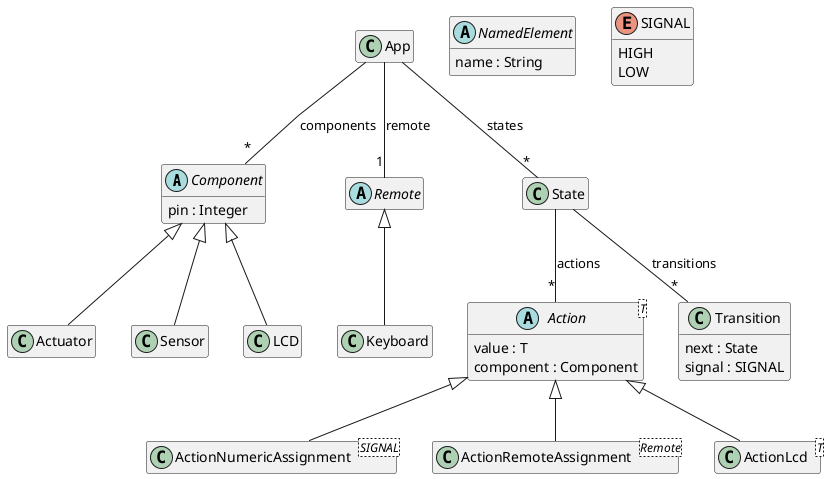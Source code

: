 @startuml
skinparam linetype polyline
' Inheritance
Component <|-- Actuator
Component <|-- Sensor
Component <|-- LCD

class "ActionNumericAssignment<SIGNAL>" as ActionNumericAssignment_SIGNAL
class "ActionRemoteAssignment<Remote>" as ActionRemoteAssignment_Remote

Action <|-- ActionNumericAssignment_SIGNAL
Action <|-- ActionRemoteAssignment_Remote
Action <|-- ActionLcd
Remote <|-- Keyboard
' NamedElement <|-- Component
' NamedElement <|-- Remote
' NamedElement <|-- State
' NamedElement <|-- App

' Abstract Class Declaration
abstract class NamedElement{
  name : String
}
abstract class Action<T> {
   value : T
   component : Component
}
abstract class Component {
  pin : Integer
}
abstract class Remote {
}
class ActionLcd<T> {
}
' Class Declaration
class App {
}
class Transition {
    next : State
    signal : SIGNAL
}
' Enum Declaration
enum SIGNAL {
   HIGH
   LOW
}

' All attributes
App -- "*" Component : components
App -- "1" Remote : remote
App -- "*" State : states
State -- "*" Action : actions
State -- "*" Transition : transitions

' Hide methods
hide Component methods
hide Keyboard methods
hide Remote methods
hide Action methods
hide SIGNAL methods
hide Transition methods
hide NamedElement methods
hide ActionNumericAssignment_SIGNAL methods
hide ActionRemoteAssignment_Remote methods
' Hide members
hide LCD members
hide Keyboard members
hide Remote members
hide ActionLcd members
hide Sensor members
hide App members
hide Actuator members
hide State members
hide ActionNumericAssignment_SIGNAL members
hide ActionRemoteAssignment_Remote members
@enduml